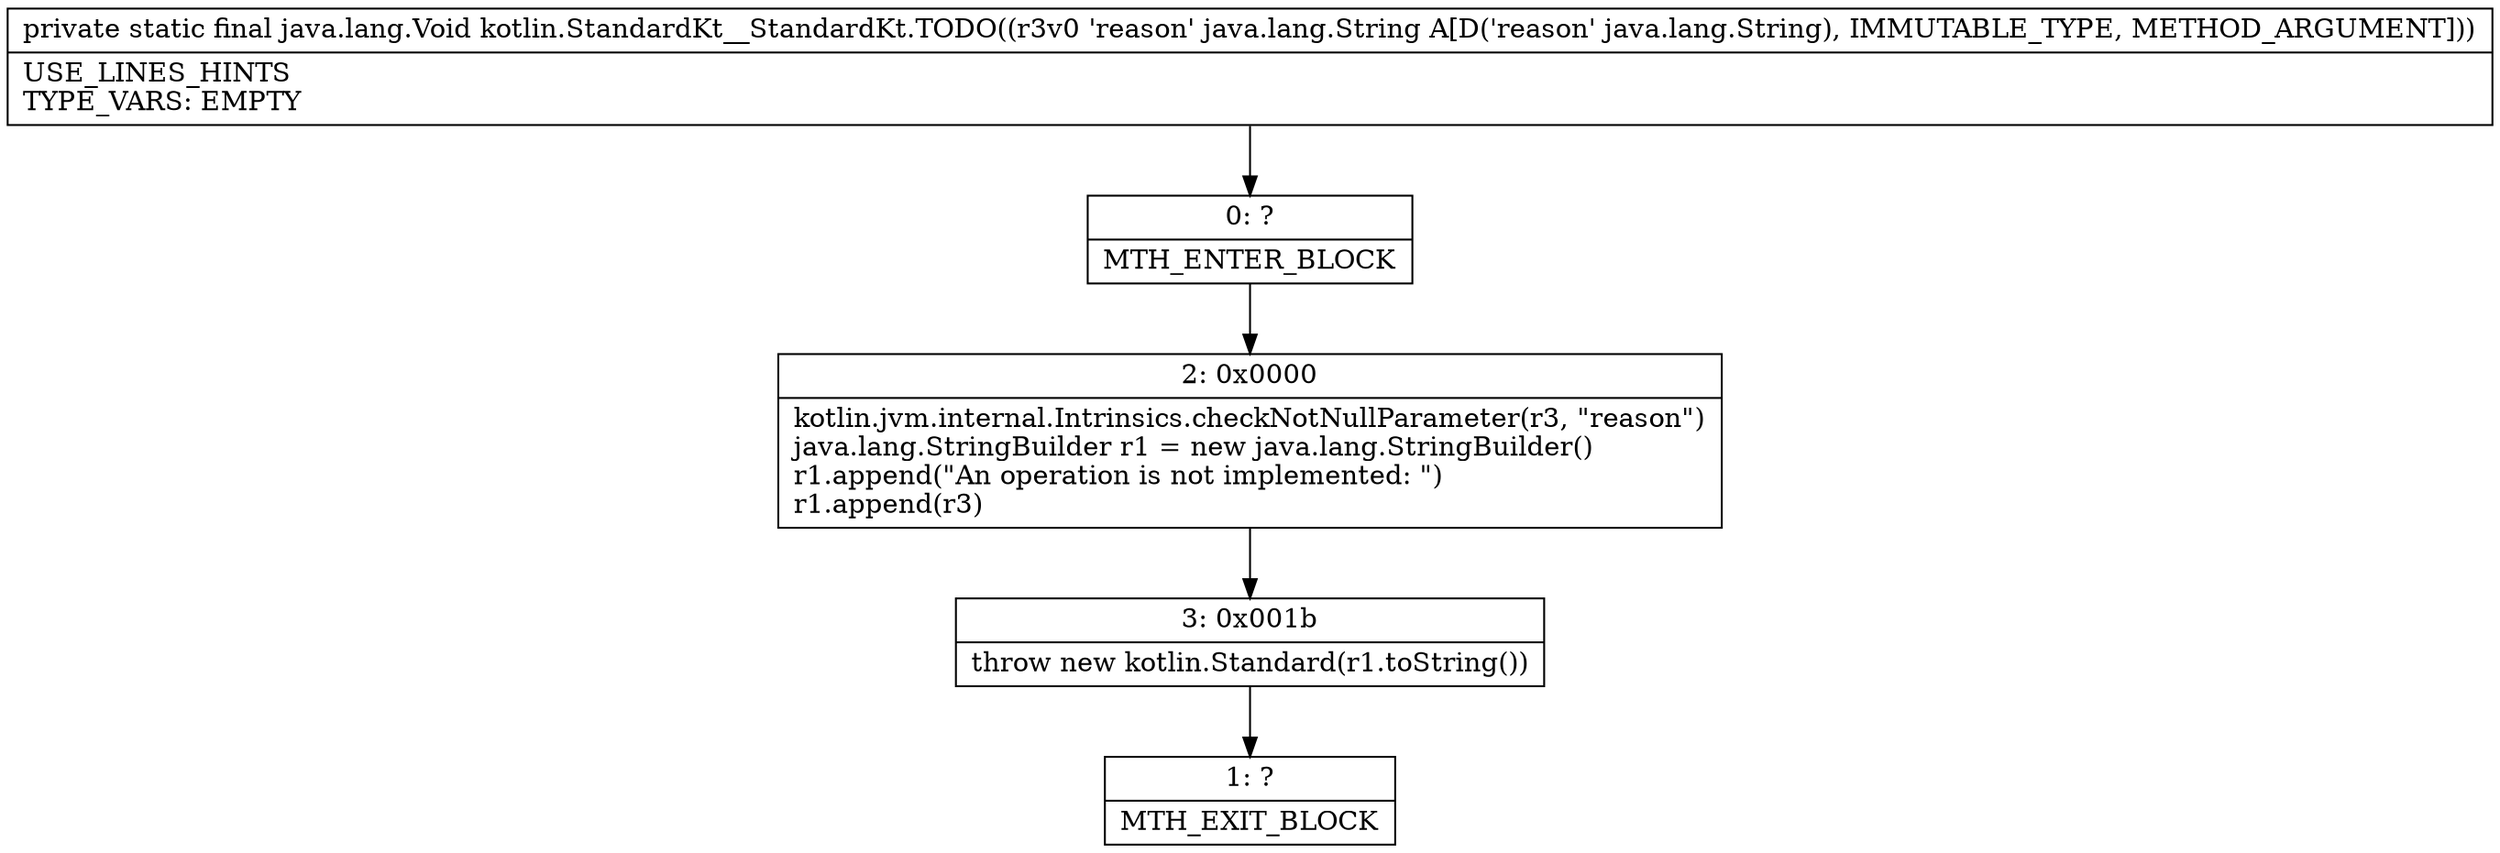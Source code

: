 digraph "CFG forkotlin.StandardKt__StandardKt.TODO(Ljava\/lang\/String;)Ljava\/lang\/Void;" {
Node_0 [shape=record,label="{0\:\ ?|MTH_ENTER_BLOCK\l}"];
Node_2 [shape=record,label="{2\:\ 0x0000|kotlin.jvm.internal.Intrinsics.checkNotNullParameter(r3, \"reason\")\ljava.lang.StringBuilder r1 = new java.lang.StringBuilder()\lr1.append(\"An operation is not implemented: \")\lr1.append(r3)\l}"];
Node_3 [shape=record,label="{3\:\ 0x001b|throw new kotlin.Standard(r1.toString())\l}"];
Node_1 [shape=record,label="{1\:\ ?|MTH_EXIT_BLOCK\l}"];
MethodNode[shape=record,label="{private static final java.lang.Void kotlin.StandardKt__StandardKt.TODO((r3v0 'reason' java.lang.String A[D('reason' java.lang.String), IMMUTABLE_TYPE, METHOD_ARGUMENT]))  | USE_LINES_HINTS\lTYPE_VARS: EMPTY\l}"];
MethodNode -> Node_0;Node_0 -> Node_2;
Node_2 -> Node_3;
Node_3 -> Node_1;
}

